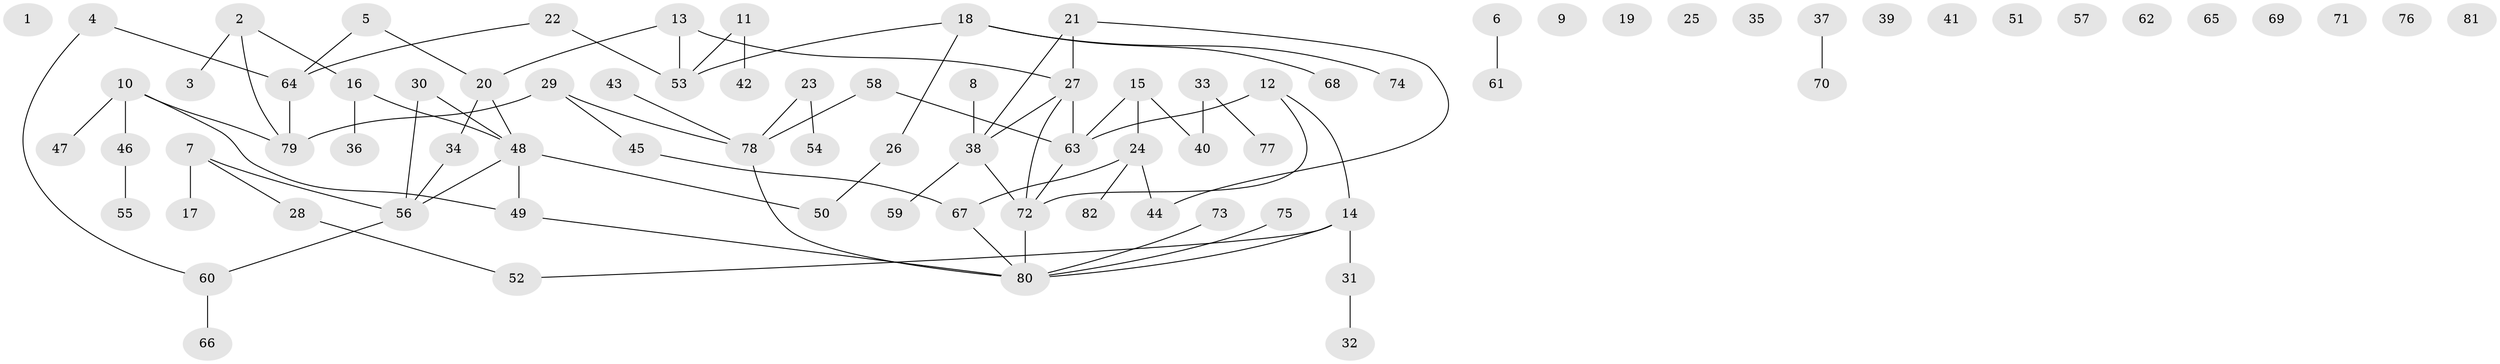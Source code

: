 // Generated by graph-tools (version 1.1) at 2025/12/03/09/25 04:12:55]
// undirected, 82 vertices, 83 edges
graph export_dot {
graph [start="1"]
  node [color=gray90,style=filled];
  1;
  2;
  3;
  4;
  5;
  6;
  7;
  8;
  9;
  10;
  11;
  12;
  13;
  14;
  15;
  16;
  17;
  18;
  19;
  20;
  21;
  22;
  23;
  24;
  25;
  26;
  27;
  28;
  29;
  30;
  31;
  32;
  33;
  34;
  35;
  36;
  37;
  38;
  39;
  40;
  41;
  42;
  43;
  44;
  45;
  46;
  47;
  48;
  49;
  50;
  51;
  52;
  53;
  54;
  55;
  56;
  57;
  58;
  59;
  60;
  61;
  62;
  63;
  64;
  65;
  66;
  67;
  68;
  69;
  70;
  71;
  72;
  73;
  74;
  75;
  76;
  77;
  78;
  79;
  80;
  81;
  82;
  2 -- 3;
  2 -- 16;
  2 -- 79;
  4 -- 60;
  4 -- 64;
  5 -- 20;
  5 -- 64;
  6 -- 61;
  7 -- 17;
  7 -- 28;
  7 -- 56;
  8 -- 38;
  10 -- 46;
  10 -- 47;
  10 -- 49;
  10 -- 79;
  11 -- 42;
  11 -- 53;
  12 -- 14;
  12 -- 63;
  12 -- 72;
  13 -- 20;
  13 -- 27;
  13 -- 53;
  14 -- 31;
  14 -- 52;
  14 -- 80;
  15 -- 24;
  15 -- 40;
  15 -- 63;
  16 -- 36;
  16 -- 48;
  18 -- 26;
  18 -- 53;
  18 -- 68;
  18 -- 74;
  20 -- 34;
  20 -- 48;
  21 -- 27;
  21 -- 38;
  21 -- 44;
  22 -- 53;
  22 -- 64;
  23 -- 54;
  23 -- 78;
  24 -- 44;
  24 -- 67;
  24 -- 82;
  26 -- 50;
  27 -- 38;
  27 -- 63;
  27 -- 72;
  28 -- 52;
  29 -- 45;
  29 -- 78;
  29 -- 79;
  30 -- 48;
  30 -- 56;
  31 -- 32;
  33 -- 40;
  33 -- 77;
  34 -- 56;
  37 -- 70;
  38 -- 59;
  38 -- 72;
  43 -- 78;
  45 -- 67;
  46 -- 55;
  48 -- 49;
  48 -- 50;
  48 -- 56;
  49 -- 80;
  56 -- 60;
  58 -- 63;
  58 -- 78;
  60 -- 66;
  63 -- 72;
  64 -- 79;
  67 -- 80;
  72 -- 80;
  73 -- 80;
  75 -- 80;
  78 -- 80;
}

